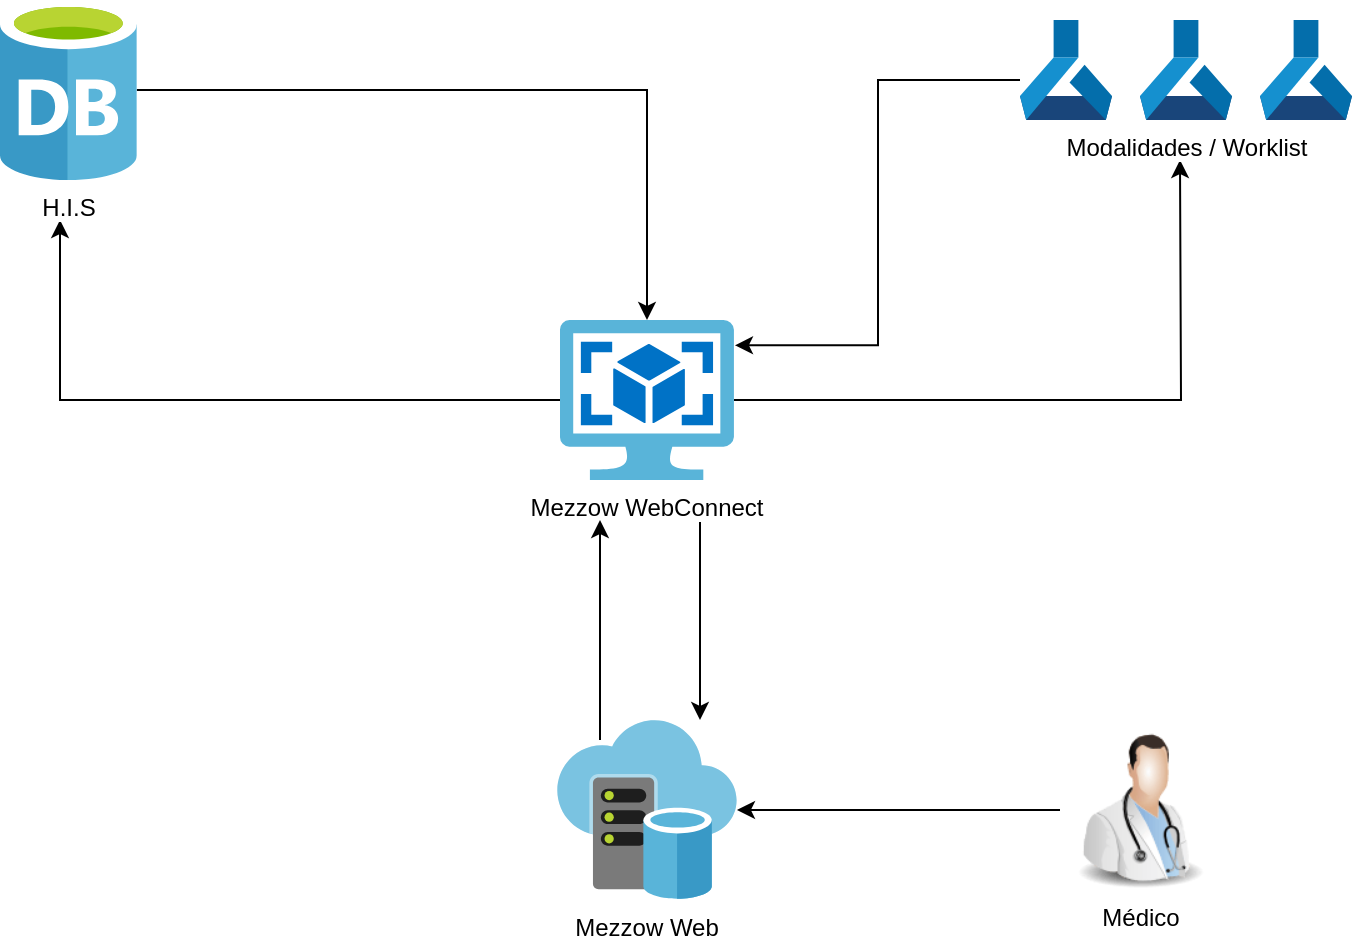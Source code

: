 <mxfile version="13.8.6" type="github">
  <diagram name="Page-1" id="2a216829-ef6e-dabb-86c1-c78162f3ba2b">
    <mxGraphModel dx="1422" dy="794" grid="1" gridSize="10" guides="1" tooltips="1" connect="1" arrows="1" fold="1" page="1" pageScale="1" pageWidth="850" pageHeight="1100" background="#ffffff" math="0" shadow="0">
      <root>
        <mxCell id="0" />
        <mxCell id="1" parent="0" />
        <mxCell id="ywLbyIVmNKvdGDAa_S2u-8" style="edgeStyle=orthogonalEdgeStyle;rounded=0;orthogonalLoop=1;jettySize=auto;html=1;" edge="1" parent="1" source="ywLbyIVmNKvdGDAa_S2u-1">
          <mxGeometry relative="1" as="geometry">
            <mxPoint x="710" y="170" as="targetPoint" />
          </mxGeometry>
        </mxCell>
        <mxCell id="ywLbyIVmNKvdGDAa_S2u-10" style="edgeStyle=orthogonalEdgeStyle;rounded=0;orthogonalLoop=1;jettySize=auto;html=1;" edge="1" parent="1" target="ywLbyIVmNKvdGDAa_S2u-3">
          <mxGeometry relative="1" as="geometry">
            <mxPoint x="470" y="350" as="sourcePoint" />
            <Array as="points">
              <mxPoint x="470" y="350" />
            </Array>
          </mxGeometry>
        </mxCell>
        <mxCell id="ywLbyIVmNKvdGDAa_S2u-14" style="edgeStyle=orthogonalEdgeStyle;rounded=0;orthogonalLoop=1;jettySize=auto;html=1;" edge="1" parent="1" source="ywLbyIVmNKvdGDAa_S2u-1">
          <mxGeometry relative="1" as="geometry">
            <mxPoint x="150" y="200" as="targetPoint" />
            <Array as="points">
              <mxPoint x="150" y="290" />
            </Array>
          </mxGeometry>
        </mxCell>
        <mxCell id="ywLbyIVmNKvdGDAa_S2u-1" value="Mezzow WebConnect" style="aspect=fixed;html=1;points=[];align=center;image;fontSize=12;image=img/lib/mscae/OS_Images_Classic.svg;" vertex="1" parent="1">
          <mxGeometry x="400" y="250" width="86.96" height="80" as="geometry" />
        </mxCell>
        <mxCell id="ywLbyIVmNKvdGDAa_S2u-7" style="edgeStyle=orthogonalEdgeStyle;rounded=0;orthogonalLoop=1;jettySize=auto;html=1;" edge="1" parent="1" source="ywLbyIVmNKvdGDAa_S2u-2" target="ywLbyIVmNKvdGDAa_S2u-1">
          <mxGeometry relative="1" as="geometry" />
        </mxCell>
        <mxCell id="ywLbyIVmNKvdGDAa_S2u-2" value="H.I.S" style="aspect=fixed;html=1;points=[];align=center;image;fontSize=12;image=img/lib/mscae/Database_General.svg;" vertex="1" parent="1">
          <mxGeometry x="120" y="90" width="68.4" height="90" as="geometry" />
        </mxCell>
        <mxCell id="ywLbyIVmNKvdGDAa_S2u-13" style="edgeStyle=orthogonalEdgeStyle;rounded=0;orthogonalLoop=1;jettySize=auto;html=1;exitX=0.239;exitY=0.111;exitDx=0;exitDy=0;exitPerimeter=0;" edge="1" parent="1" source="ywLbyIVmNKvdGDAa_S2u-3">
          <mxGeometry relative="1" as="geometry">
            <mxPoint x="420" y="350" as="targetPoint" />
            <Array as="points">
              <mxPoint x="420" y="350" />
            </Array>
          </mxGeometry>
        </mxCell>
        <mxCell id="ywLbyIVmNKvdGDAa_S2u-3" value="Mezzow Web" style="aspect=fixed;html=1;points=[];align=center;image;fontSize=12;image=img/lib/mscae/Virtual_Datacenter.svg;" vertex="1" parent="1">
          <mxGeometry x="398.48" y="450" width="90" height="90" as="geometry" />
        </mxCell>
        <mxCell id="ywLbyIVmNKvdGDAa_S2u-4" value="" style="aspect=fixed;html=1;points=[];align=center;image;fontSize=12;image=img/lib/mscae/Machine_Learning_Service_Workspaces.svg;" vertex="1" parent="1">
          <mxGeometry x="750" y="100" width="46" height="50" as="geometry" />
        </mxCell>
        <mxCell id="ywLbyIVmNKvdGDAa_S2u-5" value="Modalidades / Worklist" style="aspect=fixed;html=1;points=[];align=center;image;fontSize=12;image=img/lib/mscae/Machine_Learning_Service_Workspaces.svg;" vertex="1" parent="1">
          <mxGeometry x="690" y="100" width="46" height="50" as="geometry" />
        </mxCell>
        <mxCell id="ywLbyIVmNKvdGDAa_S2u-9" style="edgeStyle=orthogonalEdgeStyle;rounded=0;orthogonalLoop=1;jettySize=auto;html=1;entryX=1.006;entryY=0.158;entryDx=0;entryDy=0;entryPerimeter=0;" edge="1" parent="1" source="ywLbyIVmNKvdGDAa_S2u-6" target="ywLbyIVmNKvdGDAa_S2u-1">
          <mxGeometry relative="1" as="geometry">
            <mxPoint x="490" y="280" as="targetPoint" />
            <Array as="points">
              <mxPoint x="559" y="130" />
              <mxPoint x="559" y="263" />
            </Array>
          </mxGeometry>
        </mxCell>
        <mxCell id="ywLbyIVmNKvdGDAa_S2u-6" value="" style="aspect=fixed;html=1;points=[];align=center;image;fontSize=12;image=img/lib/mscae/Machine_Learning_Service_Workspaces.svg;" vertex="1" parent="1">
          <mxGeometry x="630" y="100" width="46" height="50" as="geometry" />
        </mxCell>
        <mxCell id="ywLbyIVmNKvdGDAa_S2u-12" style="edgeStyle=orthogonalEdgeStyle;rounded=0;orthogonalLoop=1;jettySize=auto;html=1;" edge="1" parent="1" source="ywLbyIVmNKvdGDAa_S2u-11" target="ywLbyIVmNKvdGDAa_S2u-3">
          <mxGeometry relative="1" as="geometry" />
        </mxCell>
        <mxCell id="ywLbyIVmNKvdGDAa_S2u-11" value="Médico" style="image;html=1;image=img/lib/clip_art/people/Doctor_Man_128x128.png" vertex="1" parent="1">
          <mxGeometry x="650" y="455" width="80" height="80" as="geometry" />
        </mxCell>
      </root>
    </mxGraphModel>
  </diagram>
</mxfile>
